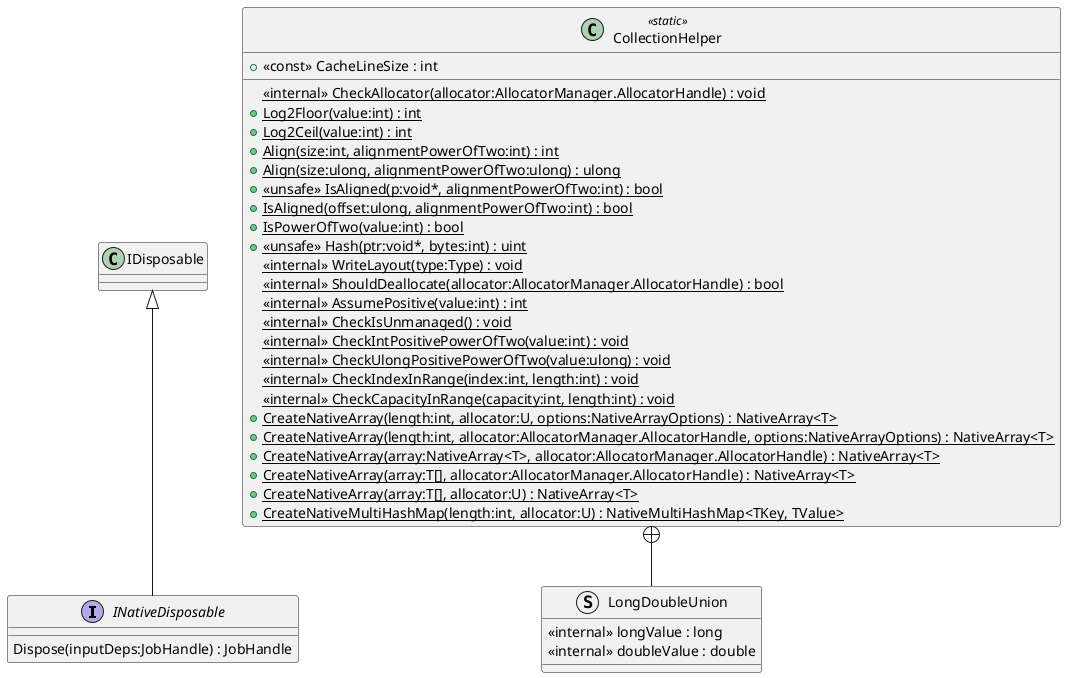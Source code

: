 @startuml
interface INativeDisposable {
    Dispose(inputDeps:JobHandle) : JobHandle
}
class CollectionHelper <<static>> {
    <<internal>> {static} CheckAllocator(allocator:AllocatorManager.AllocatorHandle) : void
    + <<const>> CacheLineSize : int
    + {static} Log2Floor(value:int) : int
    + {static} Log2Ceil(value:int) : int
    + {static} Align(size:int, alignmentPowerOfTwo:int) : int
    + {static} Align(size:ulong, alignmentPowerOfTwo:ulong) : ulong
    + {static} <<unsafe>> IsAligned(p:void*, alignmentPowerOfTwo:int) : bool
    + {static} IsAligned(offset:ulong, alignmentPowerOfTwo:int) : bool
    + {static} IsPowerOfTwo(value:int) : bool
    + {static} <<unsafe>> Hash(ptr:void*, bytes:int) : uint
    <<internal>> {static} WriteLayout(type:Type) : void
    <<internal>> {static} ShouldDeallocate(allocator:AllocatorManager.AllocatorHandle) : bool
    <<internal>> {static} AssumePositive(value:int) : int
    <<internal>> {static} CheckIsUnmanaged() : void
    <<internal>> {static} CheckIntPositivePowerOfTwo(value:int) : void
    <<internal>> {static} CheckUlongPositivePowerOfTwo(value:ulong) : void
    <<internal>> {static} CheckIndexInRange(index:int, length:int) : void
    <<internal>> {static} CheckCapacityInRange(capacity:int, length:int) : void
    + {static} CreateNativeArray(length:int, allocator:U, options:NativeArrayOptions) : NativeArray<T>
    + {static} CreateNativeArray(length:int, allocator:AllocatorManager.AllocatorHandle, options:NativeArrayOptions) : NativeArray<T>
    + {static} CreateNativeArray(array:NativeArray<T>, allocator:AllocatorManager.AllocatorHandle) : NativeArray<T>
    + {static} CreateNativeArray(array:T[], allocator:AllocatorManager.AllocatorHandle) : NativeArray<T>
    + {static} CreateNativeArray(array:T[], allocator:U) : NativeArray<T>
    + {static} CreateNativeMultiHashMap(length:int, allocator:U) : NativeMultiHashMap<TKey, TValue>
}
struct LongDoubleUnion {
    <<internal>> longValue : long
    <<internal>> doubleValue : double
}
IDisposable <|-- INativeDisposable
CollectionHelper +-- LongDoubleUnion
@enduml
